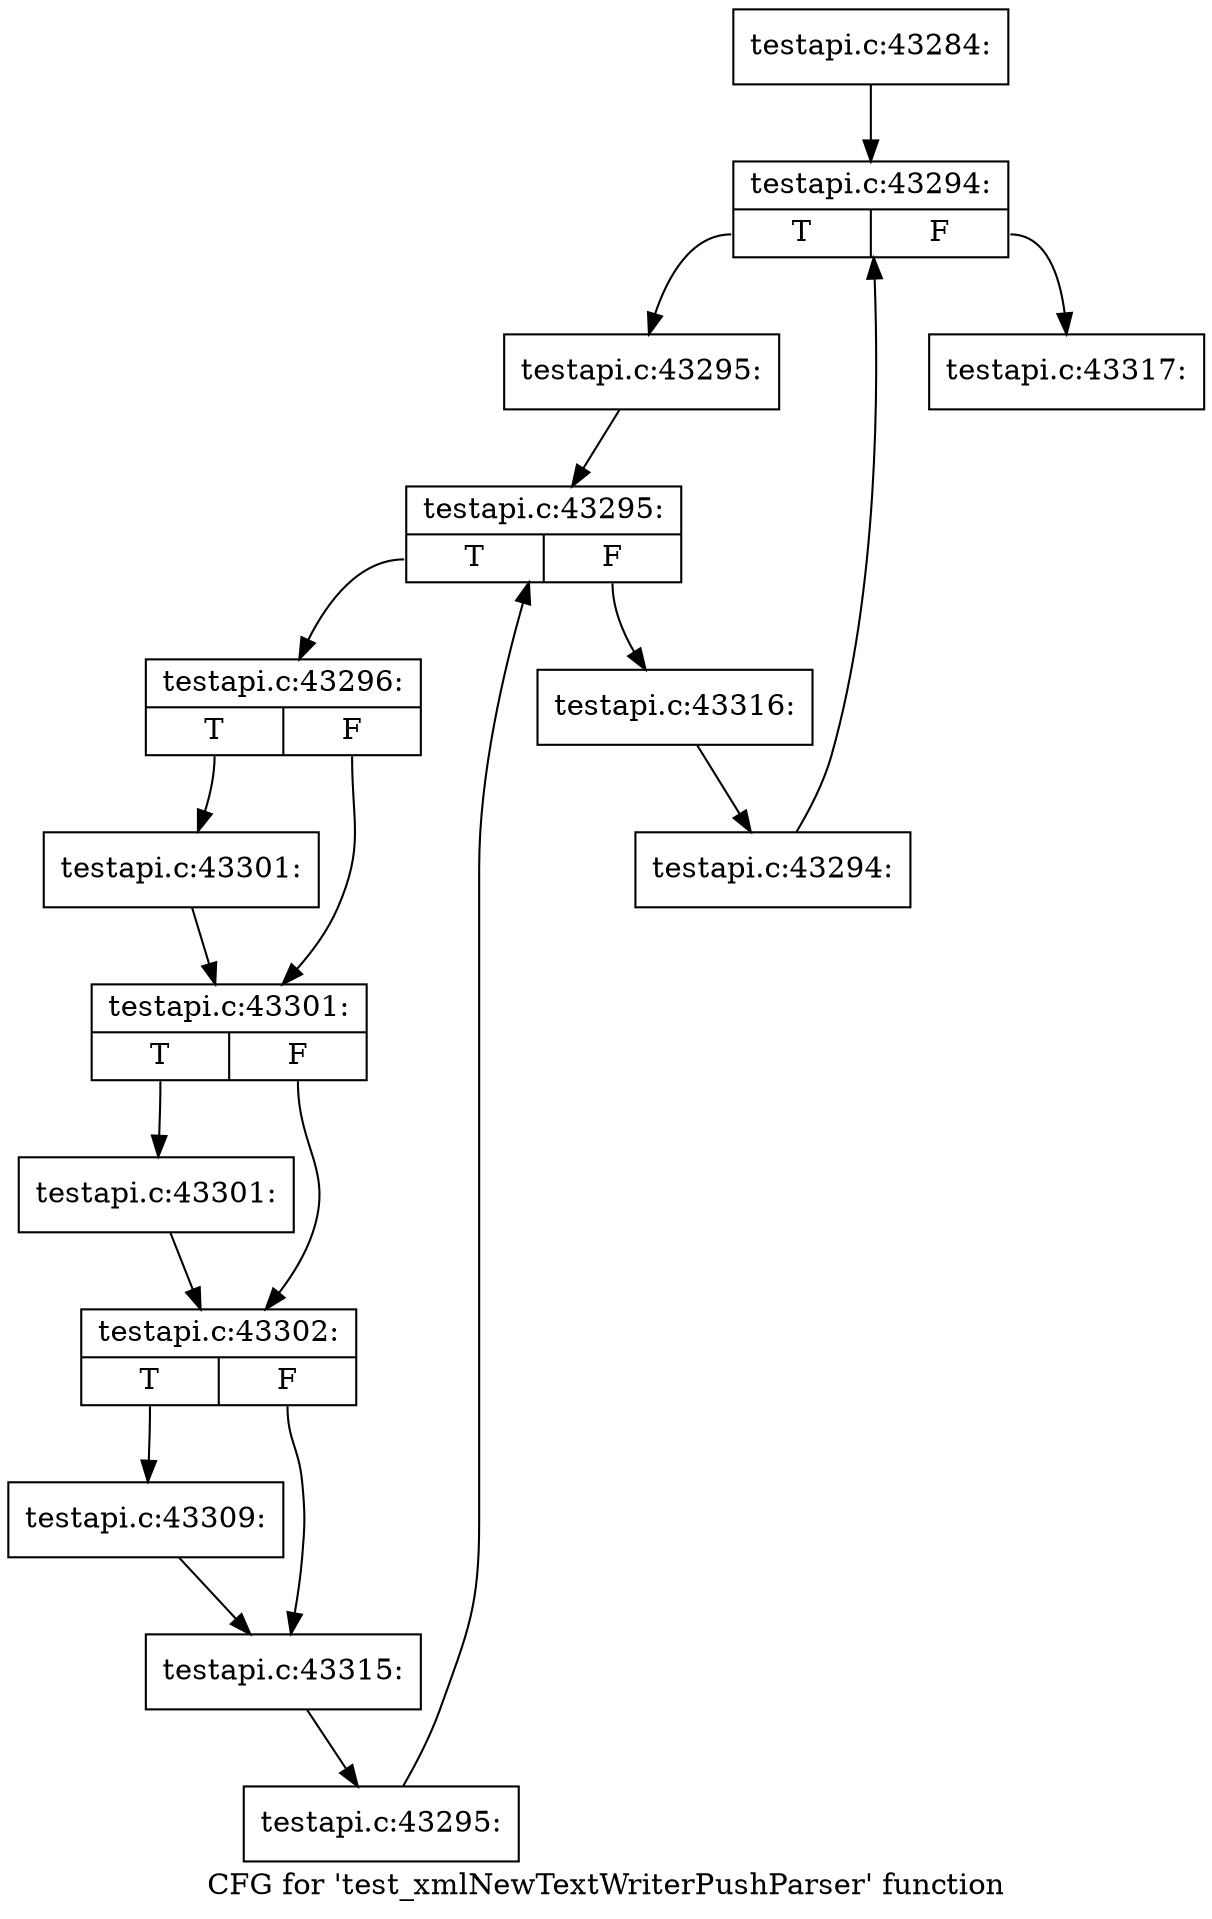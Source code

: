 digraph "CFG for 'test_xmlNewTextWriterPushParser' function" {
	label="CFG for 'test_xmlNewTextWriterPushParser' function";

	Node0x57f7600 [shape=record,label="{testapi.c:43284:}"];
	Node0x57f7600 -> Node0x5803020;
	Node0x5803020 [shape=record,label="{testapi.c:43294:|{<s0>T|<s1>F}}"];
	Node0x5803020:s0 -> Node0x5803300;
	Node0x5803020:s1 -> Node0x5802e80;
	Node0x5803300 [shape=record,label="{testapi.c:43295:}"];
	Node0x5803300 -> Node0x58036f0;
	Node0x58036f0 [shape=record,label="{testapi.c:43295:|{<s0>T|<s1>F}}"];
	Node0x58036f0:s0 -> Node0x56ad9a0;
	Node0x58036f0:s1 -> Node0x58035d0;
	Node0x56ad9a0 [shape=record,label="{testapi.c:43296:|{<s0>T|<s1>F}}"];
	Node0x56ad9a0:s0 -> Node0x5804ae0;
	Node0x56ad9a0:s1 -> Node0x5804e10;
	Node0x5804ae0 [shape=record,label="{testapi.c:43301:}"];
	Node0x5804ae0 -> Node0x5804e10;
	Node0x5804e10 [shape=record,label="{testapi.c:43301:|{<s0>T|<s1>F}}"];
	Node0x5804e10:s0 -> Node0x5805520;
	Node0x5804e10:s1 -> Node0x5805570;
	Node0x5805520 [shape=record,label="{testapi.c:43301:}"];
	Node0x5805520 -> Node0x5805570;
	Node0x5805570 [shape=record,label="{testapi.c:43302:|{<s0>T|<s1>F}}"];
	Node0x5805570:s0 -> Node0x58061f0;
	Node0x5805570:s1 -> Node0x5806240;
	Node0x58061f0 [shape=record,label="{testapi.c:43309:}"];
	Node0x58061f0 -> Node0x5806240;
	Node0x5806240 [shape=record,label="{testapi.c:43315:}"];
	Node0x5806240 -> Node0x56ad910;
	Node0x56ad910 [shape=record,label="{testapi.c:43295:}"];
	Node0x56ad910 -> Node0x58036f0;
	Node0x58035d0 [shape=record,label="{testapi.c:43316:}"];
	Node0x58035d0 -> Node0x5803270;
	Node0x5803270 [shape=record,label="{testapi.c:43294:}"];
	Node0x5803270 -> Node0x5803020;
	Node0x5802e80 [shape=record,label="{testapi.c:43317:}"];
}
